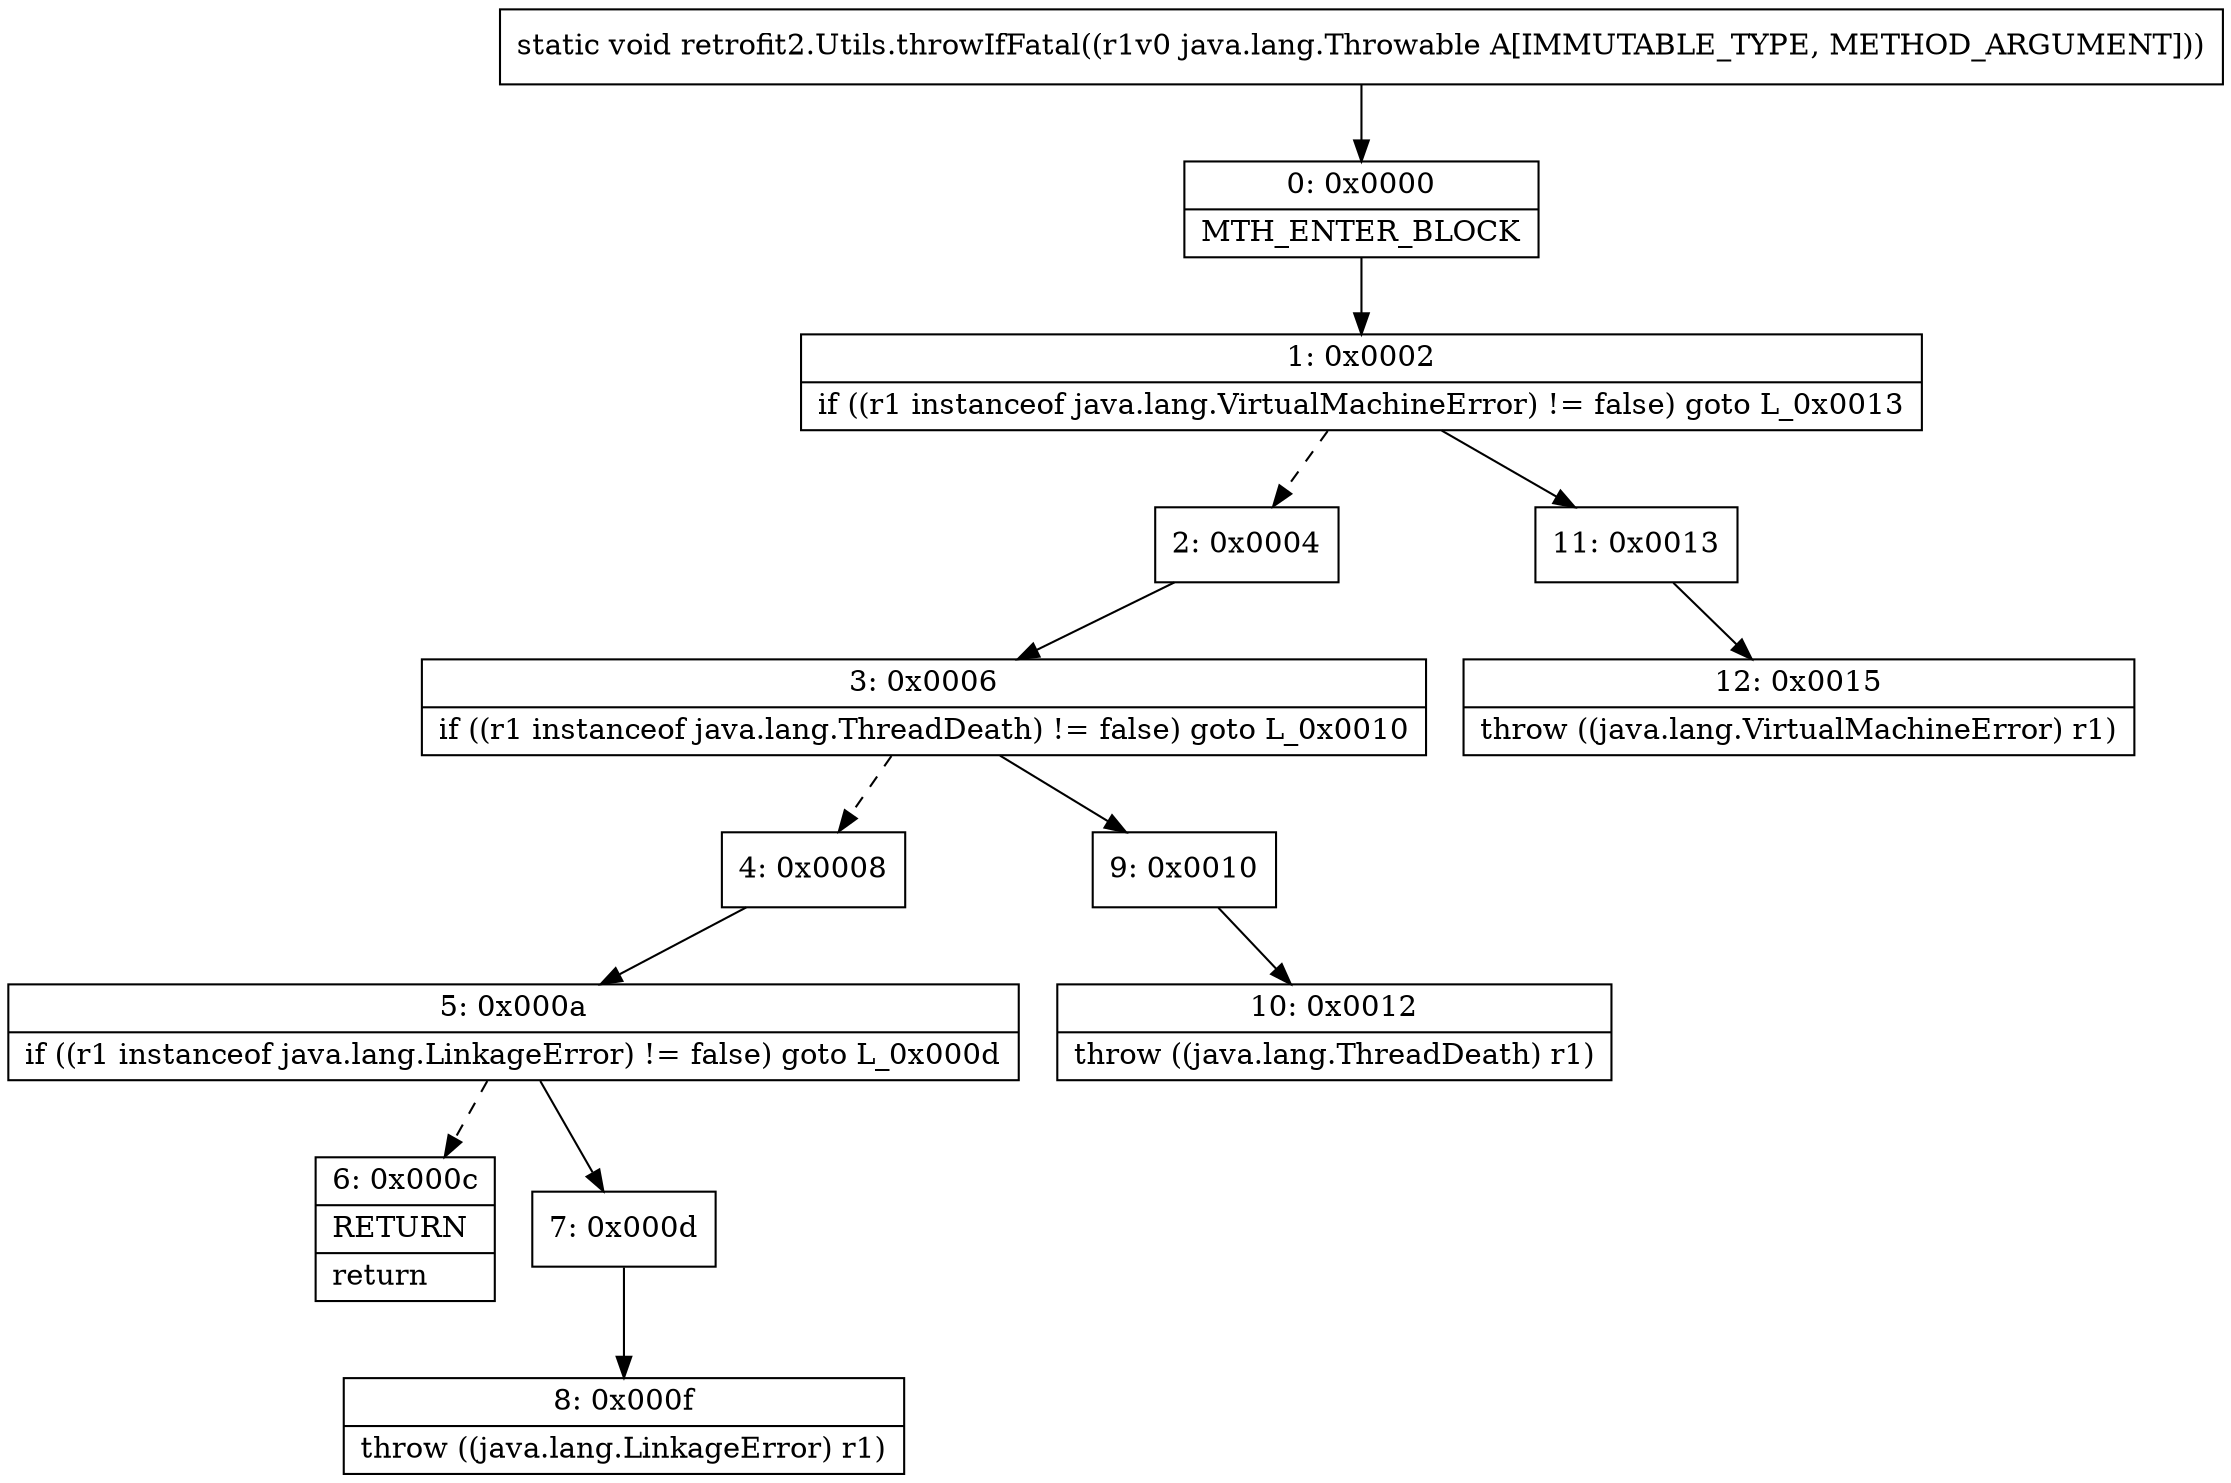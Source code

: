 digraph "CFG forretrofit2.Utils.throwIfFatal(Ljava\/lang\/Throwable;)V" {
Node_0 [shape=record,label="{0\:\ 0x0000|MTH_ENTER_BLOCK\l}"];
Node_1 [shape=record,label="{1\:\ 0x0002|if ((r1 instanceof java.lang.VirtualMachineError) != false) goto L_0x0013\l}"];
Node_2 [shape=record,label="{2\:\ 0x0004}"];
Node_3 [shape=record,label="{3\:\ 0x0006|if ((r1 instanceof java.lang.ThreadDeath) != false) goto L_0x0010\l}"];
Node_4 [shape=record,label="{4\:\ 0x0008}"];
Node_5 [shape=record,label="{5\:\ 0x000a|if ((r1 instanceof java.lang.LinkageError) != false) goto L_0x000d\l}"];
Node_6 [shape=record,label="{6\:\ 0x000c|RETURN\l|return\l}"];
Node_7 [shape=record,label="{7\:\ 0x000d}"];
Node_8 [shape=record,label="{8\:\ 0x000f|throw ((java.lang.LinkageError) r1)\l}"];
Node_9 [shape=record,label="{9\:\ 0x0010}"];
Node_10 [shape=record,label="{10\:\ 0x0012|throw ((java.lang.ThreadDeath) r1)\l}"];
Node_11 [shape=record,label="{11\:\ 0x0013}"];
Node_12 [shape=record,label="{12\:\ 0x0015|throw ((java.lang.VirtualMachineError) r1)\l}"];
MethodNode[shape=record,label="{static void retrofit2.Utils.throwIfFatal((r1v0 java.lang.Throwable A[IMMUTABLE_TYPE, METHOD_ARGUMENT])) }"];
MethodNode -> Node_0;
Node_0 -> Node_1;
Node_1 -> Node_2[style=dashed];
Node_1 -> Node_11;
Node_2 -> Node_3;
Node_3 -> Node_4[style=dashed];
Node_3 -> Node_9;
Node_4 -> Node_5;
Node_5 -> Node_6[style=dashed];
Node_5 -> Node_7;
Node_7 -> Node_8;
Node_9 -> Node_10;
Node_11 -> Node_12;
}

